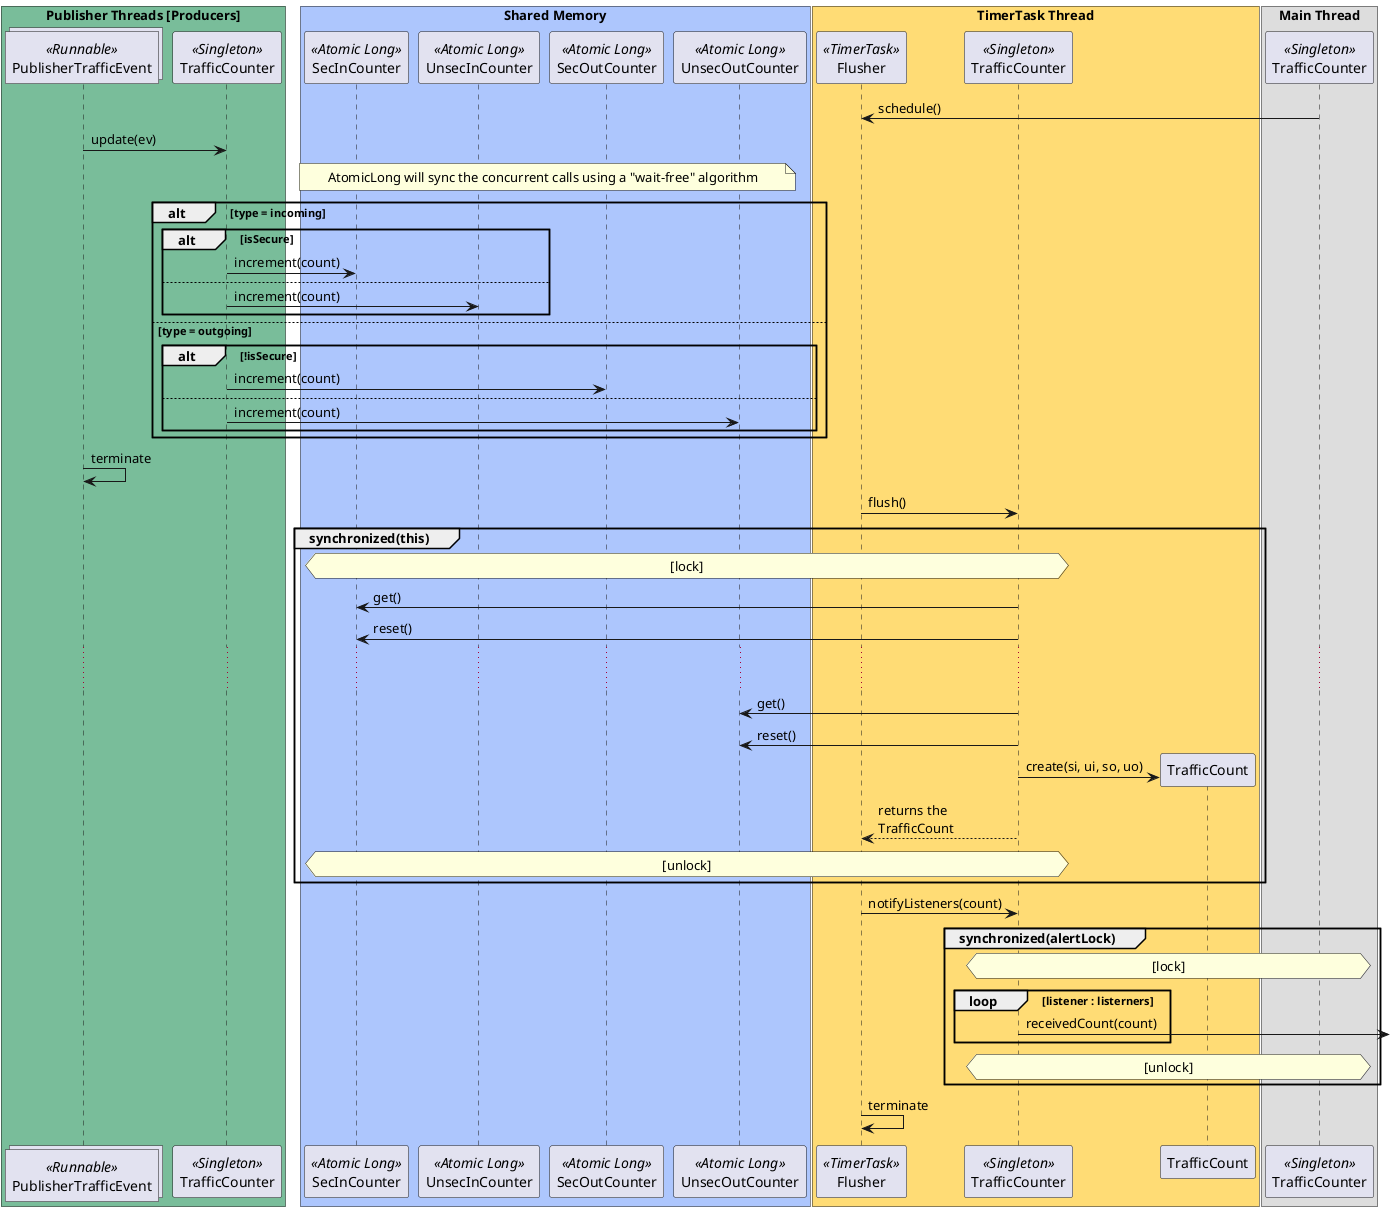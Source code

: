 @startuml traffic_counter_sd.png
box "Publisher Threads [Producers]" #79BD9A
collections PublisherTrafficEvent as evs <<Runnable>>
participant TrafficCounter as tc <<Singleton>>
end box
box "Shared Memory" #ADC6FD
participant SecInCounter as si <<Atomic Long>>
participant UnsecInCounter as ui <<Atomic Long>>
participant SecOutCounter as so <<Atomic Long>>
participant UnsecOutCounter as uo <<Atomic Long>>
end box
box "TimerTask Thread" #FFDC75
participant Flusher as f <<TimerTask>>
participant TrafficCounter as tc2 <<Singleton>>
participant TrafficCount as c
end box
box "Main Thread"
participant TrafficCounter as tc3 <<Singleton>>
end box

tc3 -> f : schedule()
evs -> tc : update(ev)
note over si,uo
AtomicLong will sync the concurrent calls using a "wait-free" algorithm
end note

alt type = incoming
alt isSecure
tc -> si : increment(count)
else
tc -> ui : increment(count)
end alt
else type = outgoing
alt !isSecure
tc -> so : increment(count)
else
tc -> uo : increment(count)
end alt
end alt
evs -> evs : terminate

f -> tc2 : flush()
group synchronized(this)
hnote over si, tc2 : [lock]
tc2 -> si : get()
tc2 -> si : reset()
... ...
tc2 -> uo : get()
tc2 -> uo : reset()

create c
tc2 -> c : create(si, ui, so, uo)
tc2 --> f : returns the\nTrafficCount
hnote over si, tc2 : [unlock]
end

f -> tc2 : notifyListeners(count)
group synchronized(alertLock)
hnote over tc2, tc3 : [lock]
loop listener : listerners
tc2 -> : receivedCount(count)
end loop
hnote over tc2, tc3 : [unlock]
end

f -> f : terminate

@enduml